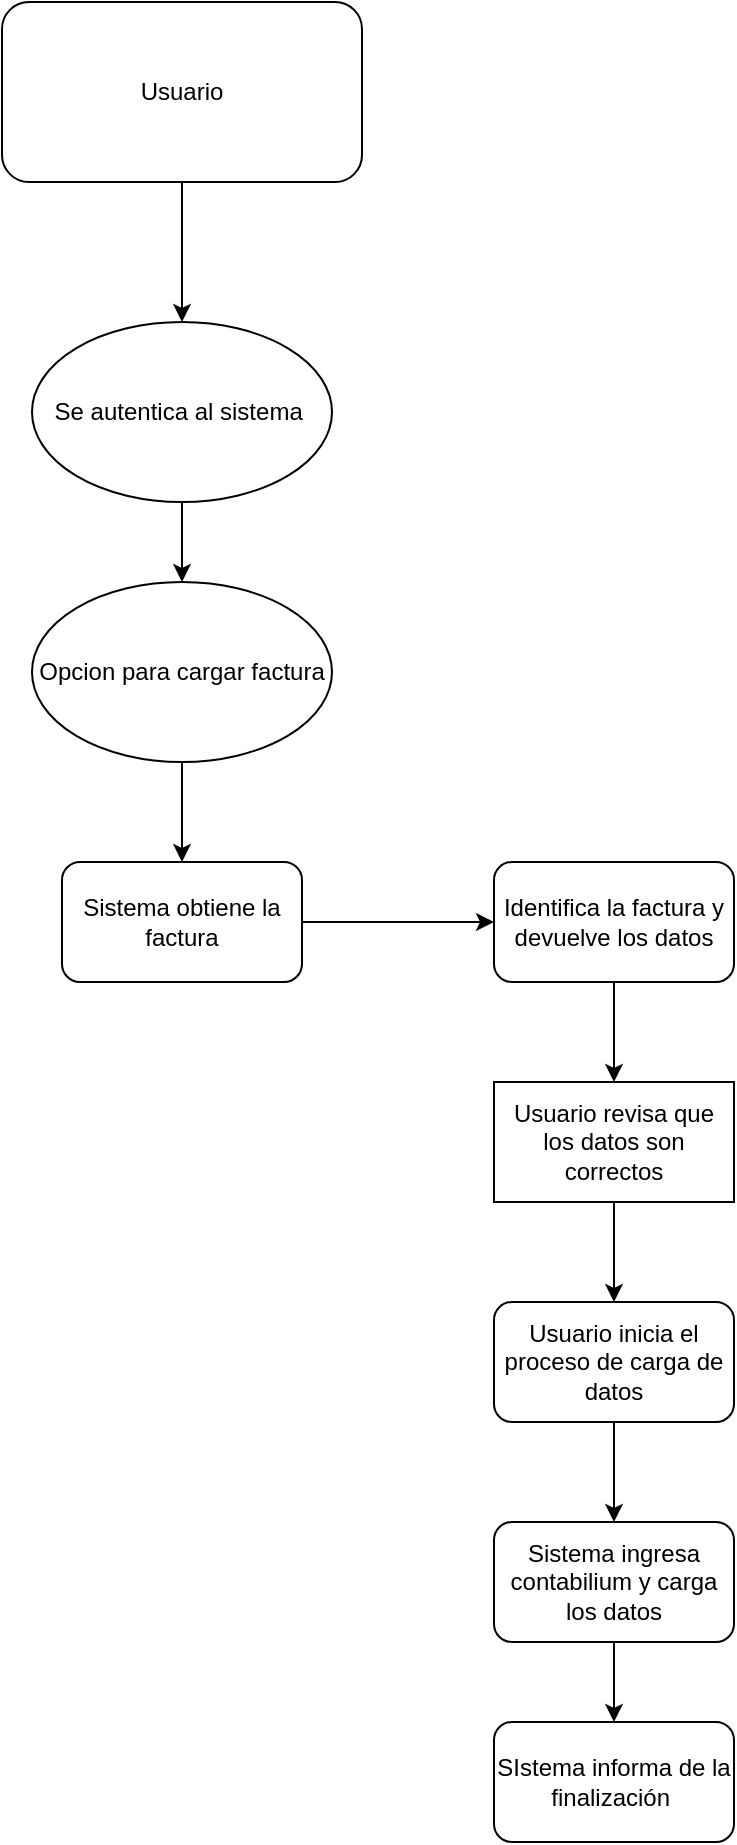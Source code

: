 <mxfile version="20.6.2" type="device" pages="2"><diagram id="wB0UqHEZzqkVDCBfUABo" name="Crudo de diagrama de flujo"><mxGraphModel dx="782" dy="436" grid="1" gridSize="10" guides="1" tooltips="1" connect="1" arrows="1" fold="1" page="1" pageScale="1" pageWidth="827" pageHeight="1169" math="0" shadow="0"><root><mxCell id="0"/><mxCell id="1" parent="0"/><mxCell id="xQO87Do2Acu3sLfqLC0X-4" style="edgeStyle=orthogonalEdgeStyle;rounded=0;orthogonalLoop=1;jettySize=auto;html=1;exitX=0.5;exitY=1;exitDx=0;exitDy=0;" edge="1" parent="1" source="xQO87Do2Acu3sLfqLC0X-2"><mxGeometry relative="1" as="geometry"><mxPoint x="414" y="310" as="targetPoint"/></mxGeometry></mxCell><mxCell id="xQO87Do2Acu3sLfqLC0X-2" value="Usuario" style="rounded=1;whiteSpace=wrap;html=1;" vertex="1" parent="1"><mxGeometry x="324" y="150" width="180" height="90" as="geometry"/></mxCell><mxCell id="xQO87Do2Acu3sLfqLC0X-8" style="edgeStyle=orthogonalEdgeStyle;rounded=0;orthogonalLoop=1;jettySize=auto;html=1;exitX=0.5;exitY=1;exitDx=0;exitDy=0;" edge="1" parent="1" source="xQO87Do2Acu3sLfqLC0X-6" target="xQO87Do2Acu3sLfqLC0X-7"><mxGeometry relative="1" as="geometry"/></mxCell><mxCell id="xQO87Do2Acu3sLfqLC0X-6" value="Se autentica al sistema&amp;nbsp;" style="ellipse;whiteSpace=wrap;html=1;" vertex="1" parent="1"><mxGeometry x="339" y="310" width="150" height="90" as="geometry"/></mxCell><mxCell id="xQO87Do2Acu3sLfqLC0X-10" style="edgeStyle=orthogonalEdgeStyle;rounded=0;orthogonalLoop=1;jettySize=auto;html=1;exitX=0.5;exitY=1;exitDx=0;exitDy=0;entryX=0.5;entryY=0;entryDx=0;entryDy=0;" edge="1" parent="1" source="xQO87Do2Acu3sLfqLC0X-7" target="xQO87Do2Acu3sLfqLC0X-9"><mxGeometry relative="1" as="geometry"/></mxCell><mxCell id="xQO87Do2Acu3sLfqLC0X-7" value="Opcion para cargar factura" style="ellipse;whiteSpace=wrap;html=1;" vertex="1" parent="1"><mxGeometry x="339" y="440" width="150" height="90" as="geometry"/></mxCell><mxCell id="xQO87Do2Acu3sLfqLC0X-12" style="edgeStyle=orthogonalEdgeStyle;rounded=0;orthogonalLoop=1;jettySize=auto;html=1;exitX=1;exitY=0.5;exitDx=0;exitDy=0;" edge="1" parent="1" source="xQO87Do2Acu3sLfqLC0X-9" target="xQO87Do2Acu3sLfqLC0X-11"><mxGeometry relative="1" as="geometry"/></mxCell><mxCell id="xQO87Do2Acu3sLfqLC0X-9" value="Sistema obtiene la factura" style="rounded=1;whiteSpace=wrap;html=1;" vertex="1" parent="1"><mxGeometry x="354" y="580" width="120" height="60" as="geometry"/></mxCell><mxCell id="xQO87Do2Acu3sLfqLC0X-14" style="edgeStyle=orthogonalEdgeStyle;rounded=0;orthogonalLoop=1;jettySize=auto;html=1;exitX=0.5;exitY=1;exitDx=0;exitDy=0;entryX=0.5;entryY=0;entryDx=0;entryDy=0;" edge="1" parent="1" source="xQO87Do2Acu3sLfqLC0X-11" target="xQO87Do2Acu3sLfqLC0X-13"><mxGeometry relative="1" as="geometry"/></mxCell><mxCell id="xQO87Do2Acu3sLfqLC0X-11" value="Identifica la factura y devuelve los datos" style="rounded=1;whiteSpace=wrap;html=1;" vertex="1" parent="1"><mxGeometry x="570" y="580" width="120" height="60" as="geometry"/></mxCell><mxCell id="xQO87Do2Acu3sLfqLC0X-16" style="edgeStyle=orthogonalEdgeStyle;rounded=0;orthogonalLoop=1;jettySize=auto;html=1;exitX=0.5;exitY=1;exitDx=0;exitDy=0;entryX=0.5;entryY=0;entryDx=0;entryDy=0;" edge="1" parent="1" source="xQO87Do2Acu3sLfqLC0X-13" target="xQO87Do2Acu3sLfqLC0X-15"><mxGeometry relative="1" as="geometry"/></mxCell><mxCell id="xQO87Do2Acu3sLfqLC0X-13" value="Usuario revisa que los datos son correctos" style="rounded=0;whiteSpace=wrap;html=1;" vertex="1" parent="1"><mxGeometry x="570" y="690" width="120" height="60" as="geometry"/></mxCell><mxCell id="xQO87Do2Acu3sLfqLC0X-18" style="edgeStyle=orthogonalEdgeStyle;rounded=0;orthogonalLoop=1;jettySize=auto;html=1;exitX=0.5;exitY=1;exitDx=0;exitDy=0;entryX=0.5;entryY=0;entryDx=0;entryDy=0;" edge="1" parent="1" source="xQO87Do2Acu3sLfqLC0X-15" target="xQO87Do2Acu3sLfqLC0X-17"><mxGeometry relative="1" as="geometry"/></mxCell><mxCell id="xQO87Do2Acu3sLfqLC0X-15" value="Usuario inicia el proceso de carga de datos" style="rounded=1;whiteSpace=wrap;html=1;" vertex="1" parent="1"><mxGeometry x="570" y="800" width="120" height="60" as="geometry"/></mxCell><mxCell id="xQO87Do2Acu3sLfqLC0X-20" style="edgeStyle=orthogonalEdgeStyle;rounded=0;orthogonalLoop=1;jettySize=auto;html=1;exitX=0.5;exitY=1;exitDx=0;exitDy=0;" edge="1" parent="1" source="xQO87Do2Acu3sLfqLC0X-17" target="xQO87Do2Acu3sLfqLC0X-19"><mxGeometry relative="1" as="geometry"/></mxCell><mxCell id="xQO87Do2Acu3sLfqLC0X-17" value="Sistema ingresa contabilium y carga los datos" style="rounded=1;whiteSpace=wrap;html=1;" vertex="1" parent="1"><mxGeometry x="570" y="910" width="120" height="60" as="geometry"/></mxCell><mxCell id="xQO87Do2Acu3sLfqLC0X-19" value="SIstema informa de la finalización&amp;nbsp;" style="rounded=1;whiteSpace=wrap;html=1;" vertex="1" parent="1"><mxGeometry x="570" y="1010" width="120" height="60" as="geometry"/></mxCell></root></mxGraphModel></diagram><diagram id="dqxHjKRoZBn6McobHrSH" name="Crudo pagina de inicio"><mxGraphModel dx="782" dy="436" grid="1" gridSize="10" guides="1" tooltips="1" connect="1" arrows="1" fold="1" page="1" pageScale="1" pageWidth="827" pageHeight="1169" math="0" shadow="0"><root><mxCell id="0"/><mxCell id="1" parent="0"/><mxCell id="8iyoPTLLGPPbMx6bojje-2" value="" style="rounded=0;whiteSpace=wrap;html=1;fillColor=#fff2cc;strokeColor=#d6b656;container=1;" vertex="1" parent="1"><mxGeometry x="130" y="30" width="600" height="460" as="geometry"/></mxCell><mxCell id="8iyoPTLLGPPbMx6bojje-3" value="&lt;font style=&quot;font-size: 14px;&quot;&gt;&lt;b&gt;Bienvenido $Usuario&lt;/b&gt;&lt;/font&gt;" style="text;html=1;strokeColor=none;fillColor=none;align=center;verticalAlign=middle;whiteSpace=wrap;rounded=0;" vertex="1" parent="1"><mxGeometry x="150" y="80" width="190" height="30" as="geometry"/></mxCell><mxCell id="8iyoPTLLGPPbMx6bojje-4" value="Cargue su factura" style="rounded=1;whiteSpace=wrap;html=1;fontSize=14;fillColor=#dae8fc;strokeColor=#6c8ebf;" vertex="1" parent="1"><mxGeometry x="190" y="260" width="155" height="30" as="geometry"/></mxCell><mxCell id="8iyoPTLLGPPbMx6bojje-5" value="Facturas previas" style="text;html=1;strokeColor=none;fillColor=none;align=center;verticalAlign=middle;whiteSpace=wrap;rounded=0;fontSize=14;" vertex="1" parent="1"><mxGeometry x="550" y="80" width="180" height="30" as="geometry"/></mxCell><mxCell id="8iyoPTLLGPPbMx6bojje-6" value="Informacion de la factura" style="text;html=1;strokeColor=none;fillColor=none;align=center;verticalAlign=middle;whiteSpace=wrap;rounded=0;fontSize=14;" vertex="1" parent="1"><mxGeometry x="480" y="160" width="200" height="30" as="geometry"/></mxCell></root></mxGraphModel></diagram></mxfile>